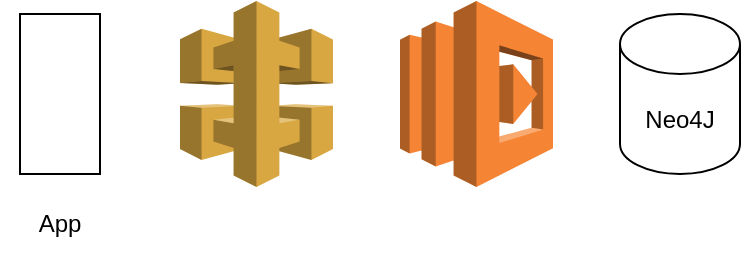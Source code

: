 <mxfile version="17.4.6" type="github" pages="2">
  <diagram id="IwLXNM-zDoi9R1Jvwsgs" name="Free">
    <mxGraphModel dx="1422" dy="761" grid="1" gridSize="10" guides="1" tooltips="1" connect="1" arrows="1" fold="1" page="1" pageScale="1" pageWidth="850" pageHeight="1100" math="0" shadow="0">
      <root>
        <mxCell id="0" />
        <mxCell id="1" parent="0" />
        <mxCell id="1bn-aMmNT1C9WWlG47Ol-6" value="" style="rounded=0;whiteSpace=wrap;html=1;" parent="1" vertex="1">
          <mxGeometry x="220" y="170" width="40" height="80" as="geometry" />
        </mxCell>
        <mxCell id="1bn-aMmNT1C9WWlG47Ol-7" value="App" style="text;html=1;strokeColor=none;fillColor=none;align=center;verticalAlign=middle;whiteSpace=wrap;rounded=0;" parent="1" vertex="1">
          <mxGeometry x="210" y="260" width="60" height="30" as="geometry" />
        </mxCell>
        <mxCell id="1bn-aMmNT1C9WWlG47Ol-10" value="" style="outlineConnect=0;dashed=0;verticalLabelPosition=bottom;verticalAlign=top;align=center;html=1;shape=mxgraph.aws3.api_gateway;fillColor=#D9A741;gradientColor=none;" parent="1" vertex="1">
          <mxGeometry x="300" y="163.5" width="76.5" height="93" as="geometry" />
        </mxCell>
        <mxCell id="1bn-aMmNT1C9WWlG47Ol-11" value="" style="outlineConnect=0;dashed=0;verticalLabelPosition=bottom;verticalAlign=top;align=center;html=1;shape=mxgraph.aws3.lambda;fillColor=#F58534;gradientColor=none;" parent="1" vertex="1">
          <mxGeometry x="410" y="163.5" width="76.5" height="93" as="geometry" />
        </mxCell>
        <mxCell id="1bn-aMmNT1C9WWlG47Ol-12" value="Neo4J" style="shape=cylinder3;whiteSpace=wrap;html=1;boundedLbl=1;backgroundOutline=1;size=15;" parent="1" vertex="1">
          <mxGeometry x="520" y="170" width="60" height="80" as="geometry" />
        </mxCell>
      </root>
    </mxGraphModel>
  </diagram>
  <diagram id="Zhbpje9xmvWDvInr4SOc" name="Page-1">
    <mxGraphModel dx="1422" dy="761" grid="1" gridSize="10" guides="1" tooltips="1" connect="1" arrows="1" fold="1" page="1" pageScale="1" pageWidth="850" pageHeight="1100" math="0" shadow="0">
      <root>
        <mxCell id="0" />
        <mxCell id="1" parent="0" />
        <mxCell id="gleHZmDr49TdWzxOo1HP-1" value="Front - React, Vue, Angular&lt;br&gt;" style="rounded=0;whiteSpace=wrap;html=1;" parent="1" vertex="1">
          <mxGeometry x="50" y="240" width="130" height="120" as="geometry" />
        </mxCell>
        <mxCell id="gleHZmDr49TdWzxOo1HP-2" value="" style="endArrow=classic;startArrow=classic;html=1;rounded=0;exitX=1;exitY=0.5;exitDx=0;exitDy=0;entryX=0;entryY=0.5;entryDx=0;entryDy=0;" parent="1" source="gleHZmDr49TdWzxOo1HP-1" target="gleHZmDr49TdWzxOo1HP-3" edge="1">
          <mxGeometry width="50" height="50" relative="1" as="geometry">
            <mxPoint x="110" y="460" as="sourcePoint" />
            <mxPoint x="160" y="410" as="targetPoint" />
          </mxGeometry>
        </mxCell>
        <mxCell id="gleHZmDr49TdWzxOo1HP-3" value="Back - Node, Java, PHP e etc...&lt;br&gt;" style="rounded=0;whiteSpace=wrap;html=1;" parent="1" vertex="1">
          <mxGeometry x="260" y="240" width="130" height="120" as="geometry" />
        </mxCell>
        <mxCell id="gleHZmDr49TdWzxOo1HP-4" value="Database - MySQL, PostgreeSQL e etc...&lt;br&gt;" style="shape=cylinder3;whiteSpace=wrap;html=1;boundedLbl=1;backgroundOutline=1;size=15;" parent="1" vertex="1">
          <mxGeometry x="460" y="240" width="90" height="120" as="geometry" />
        </mxCell>
        <mxCell id="gleHZmDr49TdWzxOo1HP-5" value="" style="endArrow=classic;startArrow=classic;html=1;rounded=0;exitX=1;exitY=0.5;exitDx=0;exitDy=0;entryX=0;entryY=0.5;entryDx=0;entryDy=0;entryPerimeter=0;" parent="1" source="gleHZmDr49TdWzxOo1HP-3" target="gleHZmDr49TdWzxOo1HP-4" edge="1">
          <mxGeometry width="50" height="50" relative="1" as="geometry">
            <mxPoint x="430" y="460" as="sourcePoint" />
            <mxPoint x="510" y="460" as="targetPoint" />
          </mxGeometry>
        </mxCell>
      </root>
    </mxGraphModel>
  </diagram>
</mxfile>
